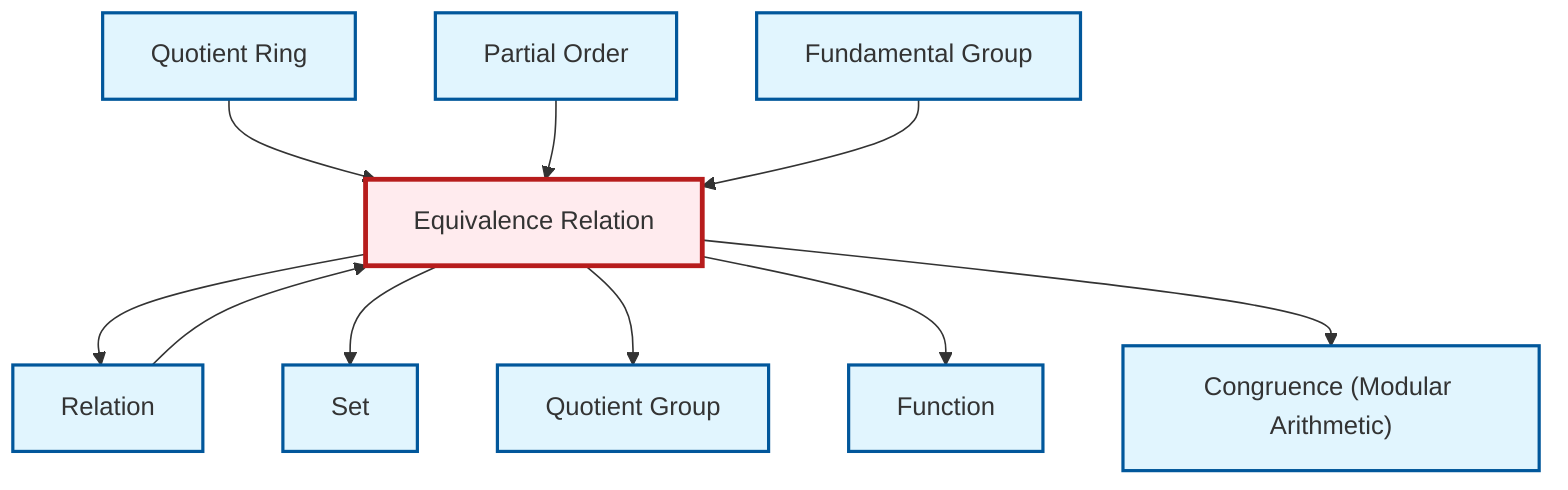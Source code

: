 graph TD
    classDef definition fill:#e1f5fe,stroke:#01579b,stroke-width:2px
    classDef theorem fill:#f3e5f5,stroke:#4a148c,stroke-width:2px
    classDef axiom fill:#fff3e0,stroke:#e65100,stroke-width:2px
    classDef example fill:#e8f5e9,stroke:#1b5e20,stroke-width:2px
    classDef current fill:#ffebee,stroke:#b71c1c,stroke-width:3px
    def-equivalence-relation["Equivalence Relation"]:::definition
    def-partial-order["Partial Order"]:::definition
    def-quotient-group["Quotient Group"]:::definition
    def-function["Function"]:::definition
    def-congruence["Congruence (Modular Arithmetic)"]:::definition
    def-quotient-ring["Quotient Ring"]:::definition
    def-relation["Relation"]:::definition
    def-fundamental-group["Fundamental Group"]:::definition
    def-set["Set"]:::definition
    def-quotient-ring --> def-equivalence-relation
    def-equivalence-relation --> def-relation
    def-partial-order --> def-equivalence-relation
    def-equivalence-relation --> def-set
    def-equivalence-relation --> def-quotient-group
    def-equivalence-relation --> def-function
    def-equivalence-relation --> def-congruence
    def-relation --> def-equivalence-relation
    def-fundamental-group --> def-equivalence-relation
    class def-equivalence-relation current